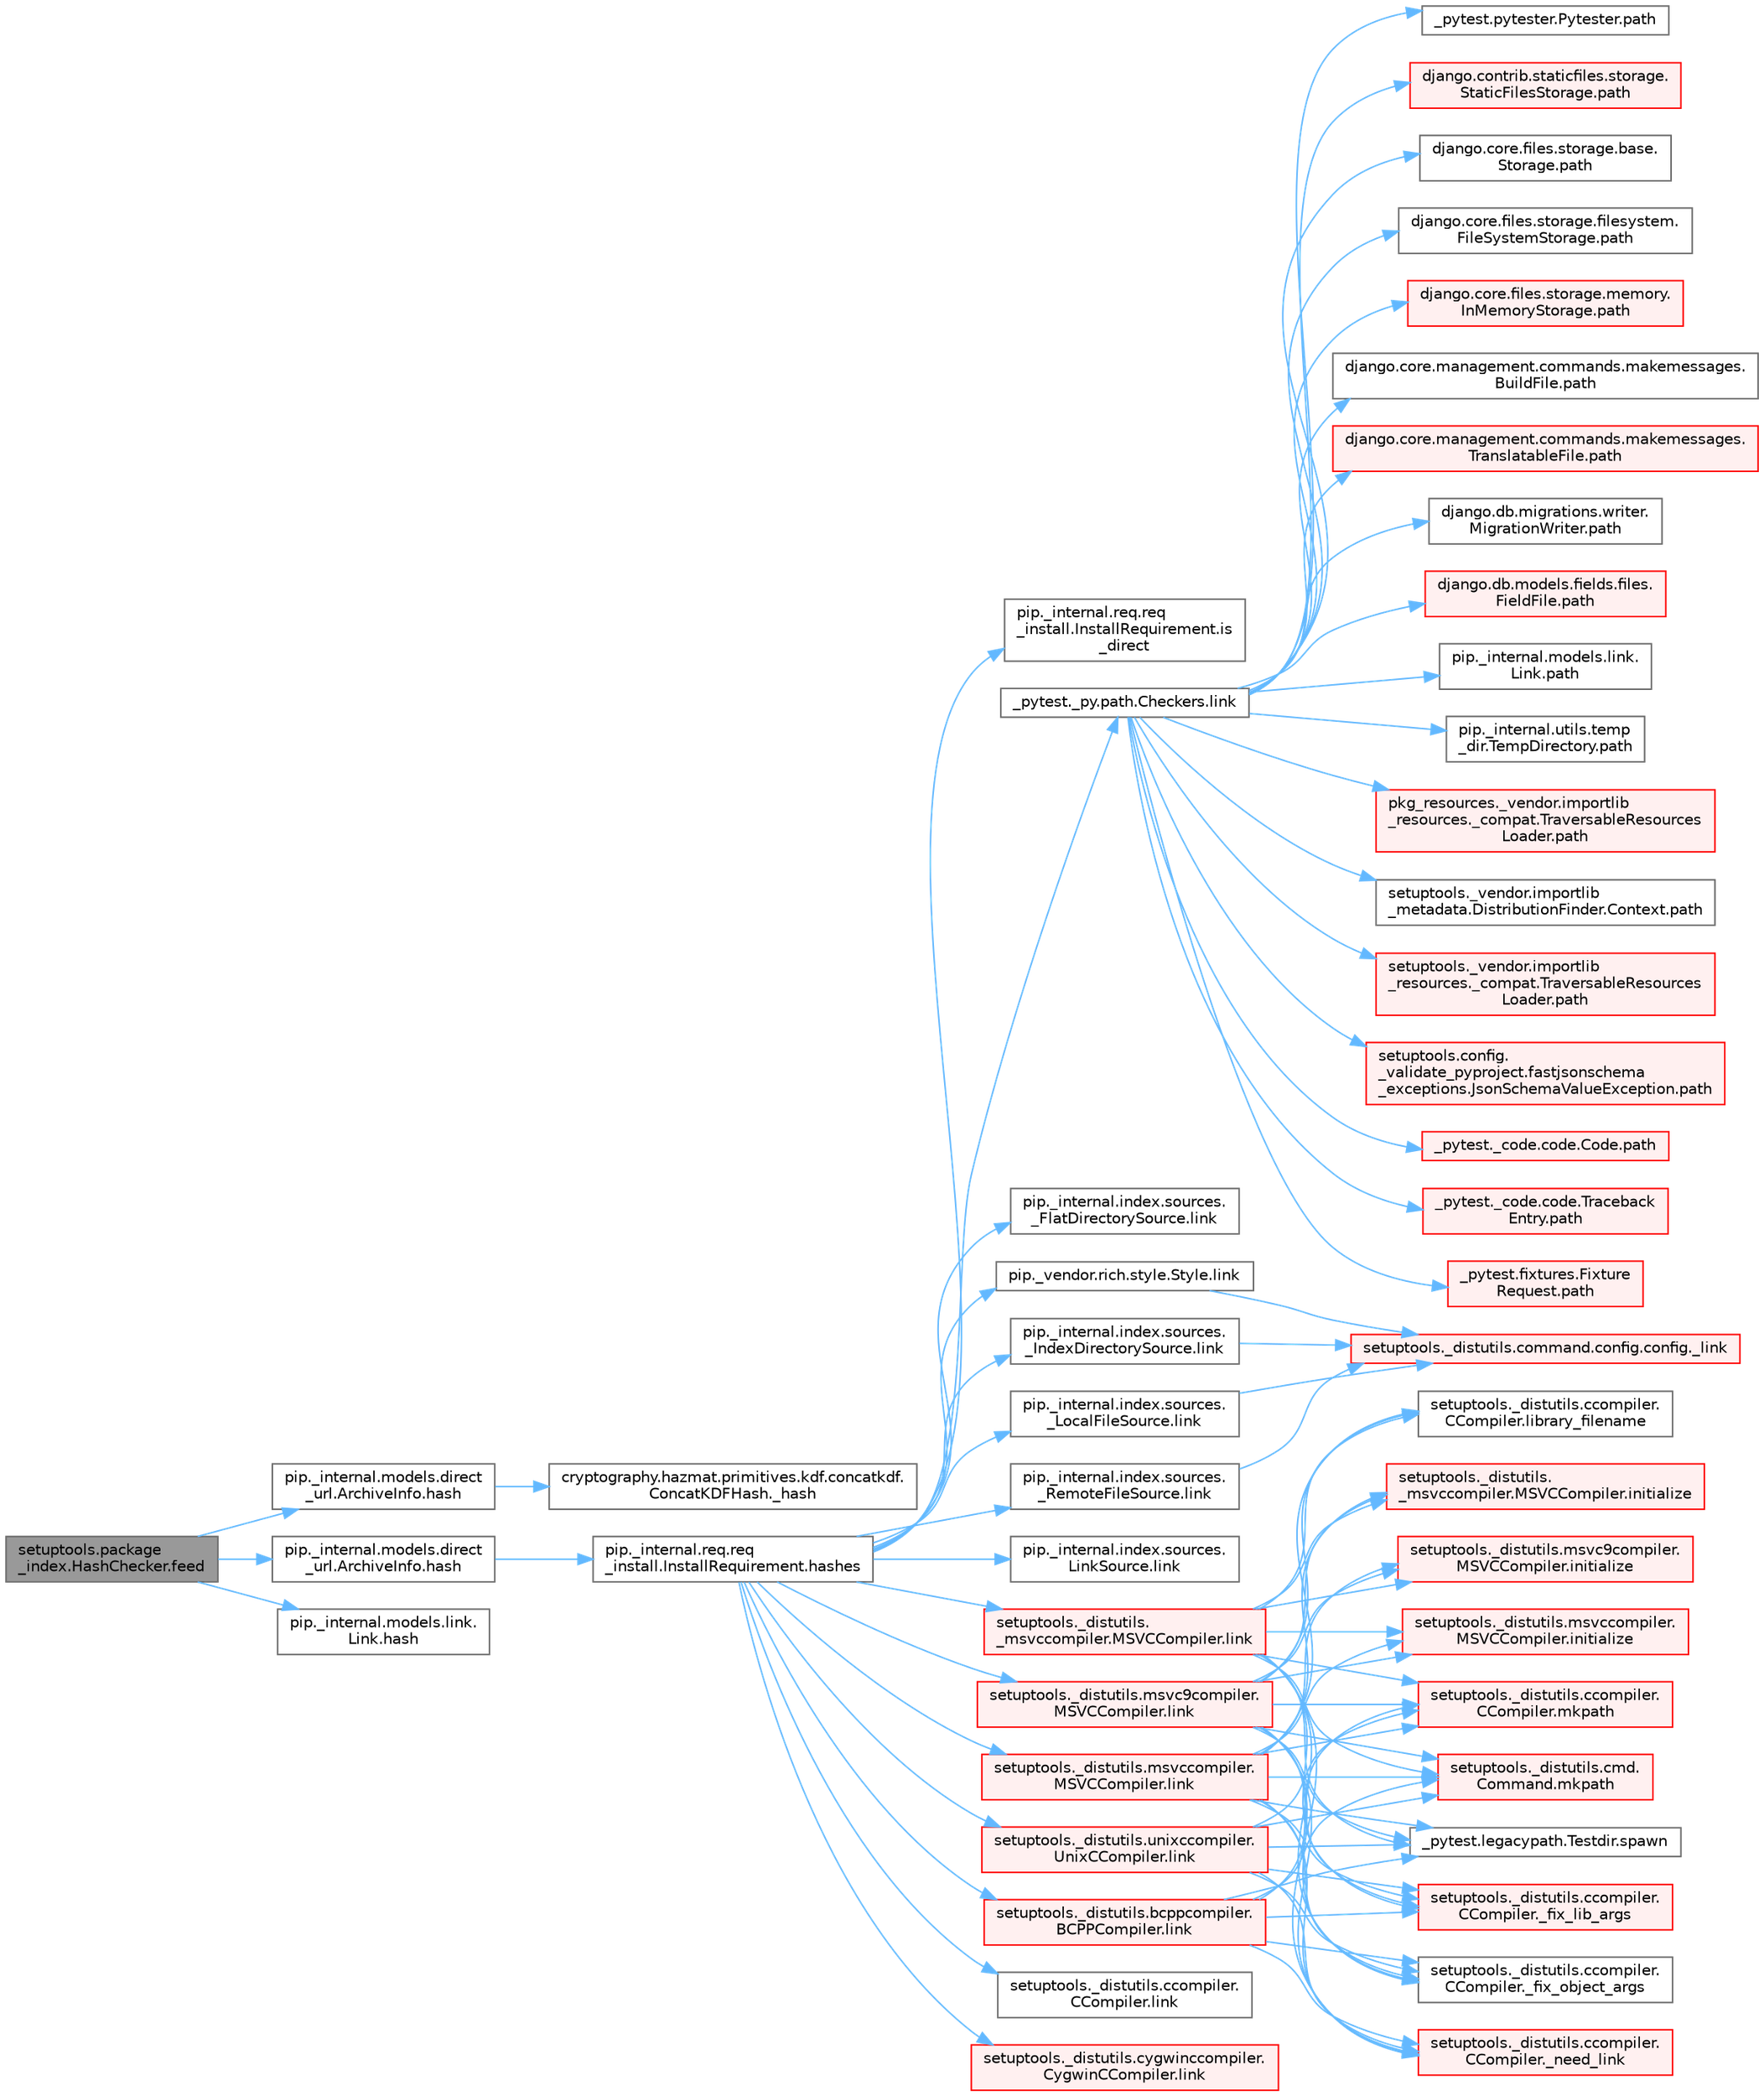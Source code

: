 digraph "setuptools.package_index.HashChecker.feed"
{
 // LATEX_PDF_SIZE
  bgcolor="transparent";
  edge [fontname=Helvetica,fontsize=10,labelfontname=Helvetica,labelfontsize=10];
  node [fontname=Helvetica,fontsize=10,shape=box,height=0.2,width=0.4];
  rankdir="LR";
  Node1 [id="Node000001",label="setuptools.package\l_index.HashChecker.feed",height=0.2,width=0.4,color="gray40", fillcolor="grey60", style="filled", fontcolor="black",tooltip=" "];
  Node1 -> Node2 [id="edge1_Node000001_Node000002",color="steelblue1",style="solid",tooltip=" "];
  Node2 [id="Node000002",label="pip._internal.models.direct\l_url.ArchiveInfo.hash",height=0.2,width=0.4,color="grey40", fillcolor="white", style="filled",URL="$classpip_1_1__internal_1_1models_1_1direct__url_1_1_archive_info.html#a0ffc8766f9e16ceac2cfcd49b67ac5c5",tooltip=" "];
  Node2 -> Node3 [id="edge2_Node000002_Node000003",color="steelblue1",style="solid",tooltip=" "];
  Node3 [id="Node000003",label="cryptography.hazmat.primitives.kdf.concatkdf.\lConcatKDFHash._hash",height=0.2,width=0.4,color="grey40", fillcolor="white", style="filled",URL="$classcryptography_1_1hazmat_1_1primitives_1_1kdf_1_1concatkdf_1_1_concat_k_d_f_hash.html#a24e3fc8bcb277c0c3d829f00edaa6c0c",tooltip=" "];
  Node1 -> Node4 [id="edge3_Node000001_Node000004",color="steelblue1",style="solid",tooltip=" "];
  Node4 [id="Node000004",label="pip._internal.models.direct\l_url.ArchiveInfo.hash",height=0.2,width=0.4,color="grey40", fillcolor="white", style="filled",URL="$classpip_1_1__internal_1_1models_1_1direct__url_1_1_archive_info.html#a57b11be2643e2f72c5d69051ce2157c8",tooltip=" "];
  Node4 -> Node5 [id="edge4_Node000004_Node000005",color="steelblue1",style="solid",tooltip=" "];
  Node5 [id="Node000005",label="pip._internal.req.req\l_install.InstallRequirement.hashes",height=0.2,width=0.4,color="grey40", fillcolor="white", style="filled",URL="$classpip_1_1__internal_1_1req_1_1req__install_1_1_install_requirement.html#acf56120e2e7c5046433147b7b496f74a",tooltip=" "];
  Node5 -> Node6 [id="edge5_Node000005_Node000006",color="steelblue1",style="solid",tooltip=" "];
  Node6 [id="Node000006",label="pip._internal.req.req\l_install.InstallRequirement.is\l_direct",height=0.2,width=0.4,color="grey40", fillcolor="white", style="filled",URL="$classpip_1_1__internal_1_1req_1_1req__install_1_1_install_requirement.html#a993a5397ebe68129739e047961282a0a",tooltip=" "];
  Node5 -> Node7 [id="edge6_Node000005_Node000007",color="steelblue1",style="solid",tooltip=" "];
  Node7 [id="Node000007",label="_pytest._py.path.Checkers.link",height=0.2,width=0.4,color="grey40", fillcolor="white", style="filled",URL="$class__pytest_1_1__py_1_1path_1_1_checkers.html#ae1bb1d33ce71e6e6c8cfbee302c75d21",tooltip=" "];
  Node7 -> Node8 [id="edge7_Node000007_Node000008",color="steelblue1",style="solid",tooltip=" "];
  Node8 [id="Node000008",label="_pytest._code.code.Code.path",height=0.2,width=0.4,color="red", fillcolor="#FFF0F0", style="filled",URL="$class__pytest_1_1__code_1_1code_1_1_code.html#a1dae55e90750fe77c7517f806a14d864",tooltip=" "];
  Node7 -> Node20 [id="edge8_Node000007_Node000020",color="steelblue1",style="solid",tooltip=" "];
  Node20 [id="Node000020",label="_pytest._code.code.Traceback\lEntry.path",height=0.2,width=0.4,color="red", fillcolor="#FFF0F0", style="filled",URL="$class__pytest_1_1__code_1_1code_1_1_traceback_entry.html#a5a88b9ae4623733566450a9e7d8387c0",tooltip=" "];
  Node7 -> Node22 [id="edge9_Node000007_Node000022",color="steelblue1",style="solid",tooltip=" "];
  Node22 [id="Node000022",label="_pytest.fixtures.Fixture\lRequest.path",height=0.2,width=0.4,color="red", fillcolor="#FFF0F0", style="filled",URL="$class__pytest_1_1fixtures_1_1_fixture_request.html#a6f6db59812d121b54cd67d5e434e1451",tooltip=" "];
  Node7 -> Node28 [id="edge10_Node000007_Node000028",color="steelblue1",style="solid",tooltip=" "];
  Node28 [id="Node000028",label="_pytest.pytester.Pytester.path",height=0.2,width=0.4,color="grey40", fillcolor="white", style="filled",URL="$class__pytest_1_1pytester_1_1_pytester.html#a403c804f74a87f5e5705774fa896cc1f",tooltip=" "];
  Node7 -> Node29 [id="edge11_Node000007_Node000029",color="steelblue1",style="solid",tooltip=" "];
  Node29 [id="Node000029",label="django.contrib.staticfiles.storage.\lStaticFilesStorage.path",height=0.2,width=0.4,color="red", fillcolor="#FFF0F0", style="filled",URL="$classdjango_1_1contrib_1_1staticfiles_1_1storage_1_1_static_files_storage.html#a4e96cc92fbde7423d1b74f3a50fc0bf6",tooltip=" "];
  Node7 -> Node475 [id="edge12_Node000007_Node000475",color="steelblue1",style="solid",tooltip=" "];
  Node475 [id="Node000475",label="django.core.files.storage.base.\lStorage.path",height=0.2,width=0.4,color="grey40", fillcolor="white", style="filled",URL="$classdjango_1_1core_1_1files_1_1storage_1_1base_1_1_storage.html#a9be8d49a55131dbbab2c5fd57f7e772c",tooltip=" "];
  Node7 -> Node476 [id="edge13_Node000007_Node000476",color="steelblue1",style="solid",tooltip=" "];
  Node476 [id="Node000476",label="django.core.files.storage.filesystem.\lFileSystemStorage.path",height=0.2,width=0.4,color="grey40", fillcolor="white", style="filled",URL="$classdjango_1_1core_1_1files_1_1storage_1_1filesystem_1_1_file_system_storage.html#abf8a7e88eedec3e1b2ea965cc0858d17",tooltip=" "];
  Node7 -> Node477 [id="edge14_Node000007_Node000477",color="steelblue1",style="solid",tooltip=" "];
  Node477 [id="Node000477",label="django.core.files.storage.memory.\lInMemoryStorage.path",height=0.2,width=0.4,color="red", fillcolor="#FFF0F0", style="filled",URL="$classdjango_1_1core_1_1files_1_1storage_1_1memory_1_1_in_memory_storage.html#a466c8e28fd11839318d2e4454b8ef89f",tooltip=" "];
  Node7 -> Node481 [id="edge15_Node000007_Node000481",color="steelblue1",style="solid",tooltip=" "];
  Node481 [id="Node000481",label="django.core.management.commands.makemessages.\lBuildFile.path",height=0.2,width=0.4,color="grey40", fillcolor="white", style="filled",URL="$classdjango_1_1core_1_1management_1_1commands_1_1makemessages_1_1_build_file.html#ac06388718e902543bc00a7c6565105fc",tooltip=" "];
  Node7 -> Node482 [id="edge16_Node000007_Node000482",color="steelblue1",style="solid",tooltip=" "];
  Node482 [id="Node000482",label="django.core.management.commands.makemessages.\lTranslatableFile.path",height=0.2,width=0.4,color="red", fillcolor="#FFF0F0", style="filled",URL="$classdjango_1_1core_1_1management_1_1commands_1_1makemessages_1_1_translatable_file.html#ad851d5e6b8a65f5915ccfd4a30fb8026",tooltip=" "];
  Node7 -> Node483 [id="edge17_Node000007_Node000483",color="steelblue1",style="solid",tooltip=" "];
  Node483 [id="Node000483",label="django.db.migrations.writer.\lMigrationWriter.path",height=0.2,width=0.4,color="grey40", fillcolor="white", style="filled",URL="$classdjango_1_1db_1_1migrations_1_1writer_1_1_migration_writer.html#a45469d67e8f80996c982470d36136184",tooltip=" "];
  Node7 -> Node484 [id="edge18_Node000007_Node000484",color="steelblue1",style="solid",tooltip=" "];
  Node484 [id="Node000484",label="django.db.models.fields.files.\lFieldFile.path",height=0.2,width=0.4,color="red", fillcolor="#FFF0F0", style="filled",URL="$classdjango_1_1db_1_1models_1_1fields_1_1files_1_1_field_file.html#ae91c4ed0643fb9bd8959d0db8eb44f80",tooltip=" "];
  Node7 -> Node580 [id="edge19_Node000007_Node000580",color="steelblue1",style="solid",tooltip=" "];
  Node580 [id="Node000580",label="pip._internal.models.link.\lLink.path",height=0.2,width=0.4,color="grey40", fillcolor="white", style="filled",URL="$classpip_1_1__internal_1_1models_1_1link_1_1_link.html#a30f454216dcb615e3ed986238490f180",tooltip=" "];
  Node7 -> Node581 [id="edge20_Node000007_Node000581",color="steelblue1",style="solid",tooltip=" "];
  Node581 [id="Node000581",label="pip._internal.utils.temp\l_dir.TempDirectory.path",height=0.2,width=0.4,color="grey40", fillcolor="white", style="filled",URL="$classpip_1_1__internal_1_1utils_1_1temp__dir_1_1_temp_directory.html#afe6b2d95c070c6570957de5696ff3a6e",tooltip=" "];
  Node7 -> Node582 [id="edge21_Node000007_Node000582",color="steelblue1",style="solid",tooltip=" "];
  Node582 [id="Node000582",label="pkg_resources._vendor.importlib\l_resources._compat.TraversableResources\lLoader.path",height=0.2,width=0.4,color="red", fillcolor="#FFF0F0", style="filled",URL="$classpkg__resources_1_1__vendor_1_1importlib__resources_1_1__compat_1_1_traversable_resources_loader.html#acfc17872a53cbe02f6c34eda2bb162f2",tooltip=" "];
  Node7 -> Node584 [id="edge22_Node000007_Node000584",color="steelblue1",style="solid",tooltip=" "];
  Node584 [id="Node000584",label="setuptools._vendor.importlib\l_metadata.DistributionFinder.Context.path",height=0.2,width=0.4,color="grey40", fillcolor="white", style="filled",URL="$classsetuptools_1_1__vendor_1_1importlib__metadata_1_1_distribution_finder_1_1_context.html#a84a429ddce40738ea5c0edb53799ee8d",tooltip=" "];
  Node7 -> Node585 [id="edge23_Node000007_Node000585",color="steelblue1",style="solid",tooltip=" "];
  Node585 [id="Node000585",label="setuptools._vendor.importlib\l_resources._compat.TraversableResources\lLoader.path",height=0.2,width=0.4,color="red", fillcolor="#FFF0F0", style="filled",URL="$classsetuptools_1_1__vendor_1_1importlib__resources_1_1__compat_1_1_traversable_resources_loader.html#a9b9cf5b6723d48f7a779b6ae71d53699",tooltip=" "];
  Node7 -> Node586 [id="edge24_Node000007_Node000586",color="steelblue1",style="solid",tooltip=" "];
  Node586 [id="Node000586",label="setuptools.config.\l_validate_pyproject.fastjsonschema\l_exceptions.JsonSchemaValueException.path",height=0.2,width=0.4,color="red", fillcolor="#FFF0F0", style="filled",URL="$classsetuptools_1_1config_1_1__validate__pyproject_1_1fastjsonschema__exceptions_1_1_json_schema_value_exception.html#a59179b3d1dc16c7087530bbc10bcf857",tooltip=" "];
  Node5 -> Node4440 [id="edge25_Node000005_Node004440",color="steelblue1",style="solid",tooltip=" "];
  Node4440 [id="Node004440",label="pip._internal.index.sources.\l_FlatDirectorySource.link",height=0.2,width=0.4,color="grey40", fillcolor="white", style="filled",URL="$classpip_1_1__internal_1_1index_1_1sources_1_1___flat_directory_source.html#a72114eb0d8af85d9e3e48aecdebe9884",tooltip=" "];
  Node5 -> Node4441 [id="edge26_Node000005_Node004441",color="steelblue1",style="solid",tooltip=" "];
  Node4441 [id="Node004441",label="pip._internal.index.sources.\l_IndexDirectorySource.link",height=0.2,width=0.4,color="grey40", fillcolor="white", style="filled",URL="$classpip_1_1__internal_1_1index_1_1sources_1_1___index_directory_source.html#a1f71a0b21e5744c2aec54ff5ed0b1d61",tooltip=" "];
  Node4441 -> Node2618 [id="edge27_Node004441_Node002618",color="steelblue1",style="solid",tooltip=" "];
  Node2618 [id="Node002618",label="setuptools._distutils.command.config.config._link",height=0.2,width=0.4,color="red", fillcolor="#FFF0F0", style="filled",URL="$classsetuptools_1_1__distutils_1_1command_1_1config_1_1config.html#a6428c1b2877435a2dc61c8b7f902027d",tooltip=" "];
  Node5 -> Node4442 [id="edge28_Node000005_Node004442",color="steelblue1",style="solid",tooltip=" "];
  Node4442 [id="Node004442",label="pip._internal.index.sources.\l_LocalFileSource.link",height=0.2,width=0.4,color="grey40", fillcolor="white", style="filled",URL="$classpip_1_1__internal_1_1index_1_1sources_1_1___local_file_source.html#a7245056ba93c5e70dfcc739a21d2db61",tooltip=" "];
  Node4442 -> Node2618 [id="edge29_Node004442_Node002618",color="steelblue1",style="solid",tooltip=" "];
  Node5 -> Node4443 [id="edge30_Node000005_Node004443",color="steelblue1",style="solid",tooltip=" "];
  Node4443 [id="Node004443",label="pip._internal.index.sources.\l_RemoteFileSource.link",height=0.2,width=0.4,color="grey40", fillcolor="white", style="filled",URL="$classpip_1_1__internal_1_1index_1_1sources_1_1___remote_file_source.html#a33ac3f66b6928ff6f76408d71d9f49ca",tooltip=" "];
  Node4443 -> Node2618 [id="edge31_Node004443_Node002618",color="steelblue1",style="solid",tooltip=" "];
  Node5 -> Node4444 [id="edge32_Node000005_Node004444",color="steelblue1",style="solid",tooltip=" "];
  Node4444 [id="Node004444",label="pip._internal.index.sources.\lLinkSource.link",height=0.2,width=0.4,color="grey40", fillcolor="white", style="filled",URL="$classpip_1_1__internal_1_1index_1_1sources_1_1_link_source.html#ace307062828f2ac764322297128ed112",tooltip=" "];
  Node5 -> Node4445 [id="edge33_Node000005_Node004445",color="steelblue1",style="solid",tooltip=" "];
  Node4445 [id="Node004445",label="pip._vendor.rich.style.Style.link",height=0.2,width=0.4,color="grey40", fillcolor="white", style="filled",URL="$classpip_1_1__vendor_1_1rich_1_1style_1_1_style.html#a5e26eff41ad8f16c69b784625ad5c61d",tooltip=" "];
  Node4445 -> Node2618 [id="edge34_Node004445_Node002618",color="steelblue1",style="solid",tooltip=" "];
  Node5 -> Node4446 [id="edge35_Node000005_Node004446",color="steelblue1",style="solid",tooltip=" "];
  Node4446 [id="Node004446",label="setuptools._distutils.\l_msvccompiler.MSVCCompiler.link",height=0.2,width=0.4,color="red", fillcolor="#FFF0F0", style="filled",URL="$classsetuptools_1_1__distutils_1_1__msvccompiler_1_1_m_s_v_c_compiler.html#aefba9a19cc1d7316a3755f96f4def5f7",tooltip=" "];
  Node4446 -> Node4447 [id="edge36_Node004446_Node004447",color="steelblue1",style="solid",tooltip=" "];
  Node4447 [id="Node004447",label="setuptools._distutils.ccompiler.\lCCompiler._fix_lib_args",height=0.2,width=0.4,color="red", fillcolor="#FFF0F0", style="filled",URL="$classsetuptools_1_1__distutils_1_1ccompiler_1_1_c_compiler.html#a7a2f98279b1c74840aa7301ea39f550c",tooltip=" "];
  Node4446 -> Node4448 [id="edge37_Node004446_Node004448",color="steelblue1",style="solid",tooltip=" "];
  Node4448 [id="Node004448",label="setuptools._distutils.ccompiler.\lCCompiler._fix_object_args",height=0.2,width=0.4,color="grey40", fillcolor="white", style="filled",URL="$classsetuptools_1_1__distutils_1_1ccompiler_1_1_c_compiler.html#ae049a81a4554f50bdc2ecbd7cf1f0696",tooltip=" "];
  Node4446 -> Node4449 [id="edge38_Node004446_Node004449",color="steelblue1",style="solid",tooltip=" "];
  Node4449 [id="Node004449",label="setuptools._distutils.ccompiler.\lCCompiler._need_link",height=0.2,width=0.4,color="red", fillcolor="#FFF0F0", style="filled",URL="$classsetuptools_1_1__distutils_1_1ccompiler_1_1_c_compiler.html#a53f61387a6cf8194a0159faa49e88d63",tooltip=" "];
  Node4446 -> Node4450 [id="edge39_Node004446_Node004450",color="steelblue1",style="solid",tooltip=" "];
  Node4450 [id="Node004450",label="setuptools._distutils.\l_msvccompiler.MSVCCompiler.initialize",height=0.2,width=0.4,color="red", fillcolor="#FFF0F0", style="filled",URL="$classsetuptools_1_1__distutils_1_1__msvccompiler_1_1_m_s_v_c_compiler.html#a43401b9cd5fe5aa3b85704cff01fda01",tooltip=" "];
  Node4446 -> Node4457 [id="edge40_Node004446_Node004457",color="steelblue1",style="solid",tooltip=" "];
  Node4457 [id="Node004457",label="setuptools._distutils.msvc9compiler.\lMSVCCompiler.initialize",height=0.2,width=0.4,color="red", fillcolor="#FFF0F0", style="filled",URL="$classsetuptools_1_1__distutils_1_1msvc9compiler_1_1_m_s_v_c_compiler.html#a94f057de1dc9158080035d0acd89412f",tooltip=" "];
  Node4446 -> Node4460 [id="edge41_Node004446_Node004460",color="steelblue1",style="solid",tooltip=" "];
  Node4460 [id="Node004460",label="setuptools._distutils.msvccompiler.\lMSVCCompiler.initialize",height=0.2,width=0.4,color="red", fillcolor="#FFF0F0", style="filled",URL="$classsetuptools_1_1__distutils_1_1msvccompiler_1_1_m_s_v_c_compiler.html#a622c75ec314a3e866578248e9bfcef28",tooltip=" "];
  Node4446 -> Node4461 [id="edge42_Node004446_Node004461",color="steelblue1",style="solid",tooltip=" "];
  Node4461 [id="Node004461",label="setuptools._distutils.ccompiler.\lCCompiler.library_filename",height=0.2,width=0.4,color="grey40", fillcolor="white", style="filled",URL="$classsetuptools_1_1__distutils_1_1ccompiler_1_1_c_compiler.html#ad5c495d86dc0a8953c39e94c87a458c9",tooltip=" "];
  Node4446 -> Node4462 [id="edge43_Node004446_Node004462",color="steelblue1",style="solid",tooltip=" "];
  Node4462 [id="Node004462",label="setuptools._distutils.ccompiler.\lCCompiler.mkpath",height=0.2,width=0.4,color="red", fillcolor="#FFF0F0", style="filled",URL="$classsetuptools_1_1__distutils_1_1ccompiler_1_1_c_compiler.html#a84a377626d580d0a9c7af626de535910",tooltip=" "];
  Node4446 -> Node4463 [id="edge44_Node004446_Node004463",color="steelblue1",style="solid",tooltip=" "];
  Node4463 [id="Node004463",label="setuptools._distutils.cmd.\lCommand.mkpath",height=0.2,width=0.4,color="red", fillcolor="#FFF0F0", style="filled",URL="$classsetuptools_1_1__distutils_1_1cmd_1_1_command.html#ac5192d4d0c02e64755ea4a522d48c4ab",tooltip=" "];
  Node4446 -> Node2628 [id="edge45_Node004446_Node002628",color="steelblue1",style="solid",tooltip=" "];
  Node2628 [id="Node002628",label="_pytest.legacypath.Testdir.spawn",height=0.2,width=0.4,color="grey40", fillcolor="white", style="filled",URL="$class__pytest_1_1legacypath_1_1_testdir.html#a7b90d7cbf3ce3f79ac2880b56ffe3c9c",tooltip=" "];
  Node5 -> Node4464 [id="edge46_Node000005_Node004464",color="steelblue1",style="solid",tooltip=" "];
  Node4464 [id="Node004464",label="setuptools._distutils.bcppcompiler.\lBCPPCompiler.link",height=0.2,width=0.4,color="red", fillcolor="#FFF0F0", style="filled",URL="$classsetuptools_1_1__distutils_1_1bcppcompiler_1_1_b_c_p_p_compiler.html#a9207773d36ecabdd197469c6dcff5e41",tooltip=" "];
  Node4464 -> Node4447 [id="edge47_Node004464_Node004447",color="steelblue1",style="solid",tooltip=" "];
  Node4464 -> Node4448 [id="edge48_Node004464_Node004448",color="steelblue1",style="solid",tooltip=" "];
  Node4464 -> Node4449 [id="edge49_Node004464_Node004449",color="steelblue1",style="solid",tooltip=" "];
  Node4464 -> Node4462 [id="edge50_Node004464_Node004462",color="steelblue1",style="solid",tooltip=" "];
  Node4464 -> Node4463 [id="edge51_Node004464_Node004463",color="steelblue1",style="solid",tooltip=" "];
  Node4464 -> Node2628 [id="edge52_Node004464_Node002628",color="steelblue1",style="solid",tooltip=" "];
  Node5 -> Node4514 [id="edge53_Node000005_Node004514",color="steelblue1",style="solid",tooltip=" "];
  Node4514 [id="Node004514",label="setuptools._distutils.ccompiler.\lCCompiler.link",height=0.2,width=0.4,color="grey40", fillcolor="white", style="filled",URL="$classsetuptools_1_1__distutils_1_1ccompiler_1_1_c_compiler.html#afd4eb4b2ab5d1b5fdcea1e56f4c35c0b",tooltip=" "];
  Node5 -> Node4515 [id="edge54_Node000005_Node004515",color="steelblue1",style="solid",tooltip=" "];
  Node4515 [id="Node004515",label="setuptools._distutils.cygwinccompiler.\lCygwinCCompiler.link",height=0.2,width=0.4,color="red", fillcolor="#FFF0F0", style="filled",URL="$classsetuptools_1_1__distutils_1_1cygwinccompiler_1_1_cygwin_c_compiler.html#a90d2f2ffa74da0002fe22b41afc2cc2f",tooltip=" "];
  Node5 -> Node4516 [id="edge55_Node000005_Node004516",color="steelblue1",style="solid",tooltip=" "];
  Node4516 [id="Node004516",label="setuptools._distutils.msvc9compiler.\lMSVCCompiler.link",height=0.2,width=0.4,color="red", fillcolor="#FFF0F0", style="filled",URL="$classsetuptools_1_1__distutils_1_1msvc9compiler_1_1_m_s_v_c_compiler.html#a0c96b6aa97f0cccac88db8bc4220274f",tooltip=" "];
  Node4516 -> Node4447 [id="edge56_Node004516_Node004447",color="steelblue1",style="solid",tooltip=" "];
  Node4516 -> Node4448 [id="edge57_Node004516_Node004448",color="steelblue1",style="solid",tooltip=" "];
  Node4516 -> Node4449 [id="edge58_Node004516_Node004449",color="steelblue1",style="solid",tooltip=" "];
  Node4516 -> Node4450 [id="edge59_Node004516_Node004450",color="steelblue1",style="solid",tooltip=" "];
  Node4516 -> Node4457 [id="edge60_Node004516_Node004457",color="steelblue1",style="solid",tooltip=" "];
  Node4516 -> Node4460 [id="edge61_Node004516_Node004460",color="steelblue1",style="solid",tooltip=" "];
  Node4516 -> Node4461 [id="edge62_Node004516_Node004461",color="steelblue1",style="solid",tooltip=" "];
  Node4516 -> Node4462 [id="edge63_Node004516_Node004462",color="steelblue1",style="solid",tooltip=" "];
  Node4516 -> Node4463 [id="edge64_Node004516_Node004463",color="steelblue1",style="solid",tooltip=" "];
  Node4516 -> Node2628 [id="edge65_Node004516_Node002628",color="steelblue1",style="solid",tooltip=" "];
  Node5 -> Node4520 [id="edge66_Node000005_Node004520",color="steelblue1",style="solid",tooltip=" "];
  Node4520 [id="Node004520",label="setuptools._distutils.msvccompiler.\lMSVCCompiler.link",height=0.2,width=0.4,color="red", fillcolor="#FFF0F0", style="filled",URL="$classsetuptools_1_1__distutils_1_1msvccompiler_1_1_m_s_v_c_compiler.html#a99e371debe387deabeae0b75e3b70af5",tooltip=" "];
  Node4520 -> Node4447 [id="edge67_Node004520_Node004447",color="steelblue1",style="solid",tooltip=" "];
  Node4520 -> Node4448 [id="edge68_Node004520_Node004448",color="steelblue1",style="solid",tooltip=" "];
  Node4520 -> Node4449 [id="edge69_Node004520_Node004449",color="steelblue1",style="solid",tooltip=" "];
  Node4520 -> Node4450 [id="edge70_Node004520_Node004450",color="steelblue1",style="solid",tooltip=" "];
  Node4520 -> Node4457 [id="edge71_Node004520_Node004457",color="steelblue1",style="solid",tooltip=" "];
  Node4520 -> Node4460 [id="edge72_Node004520_Node004460",color="steelblue1",style="solid",tooltip=" "];
  Node4520 -> Node4461 [id="edge73_Node004520_Node004461",color="steelblue1",style="solid",tooltip=" "];
  Node4520 -> Node4462 [id="edge74_Node004520_Node004462",color="steelblue1",style="solid",tooltip=" "];
  Node4520 -> Node4463 [id="edge75_Node004520_Node004463",color="steelblue1",style="solid",tooltip=" "];
  Node4520 -> Node2628 [id="edge76_Node004520_Node002628",color="steelblue1",style="solid",tooltip=" "];
  Node5 -> Node4521 [id="edge77_Node000005_Node004521",color="steelblue1",style="solid",tooltip=" "];
  Node4521 [id="Node004521",label="setuptools._distutils.unixccompiler.\lUnixCCompiler.link",height=0.2,width=0.4,color="red", fillcolor="#FFF0F0", style="filled",URL="$classsetuptools_1_1__distutils_1_1unixccompiler_1_1_unix_c_compiler.html#a77a8b7a9acb4b236ba8cfc5c2f8dac7d",tooltip=" "];
  Node4521 -> Node4447 [id="edge78_Node004521_Node004447",color="steelblue1",style="solid",tooltip=" "];
  Node4521 -> Node4448 [id="edge79_Node004521_Node004448",color="steelblue1",style="solid",tooltip=" "];
  Node4521 -> Node4449 [id="edge80_Node004521_Node004449",color="steelblue1",style="solid",tooltip=" "];
  Node4521 -> Node4462 [id="edge81_Node004521_Node004462",color="steelblue1",style="solid",tooltip=" "];
  Node4521 -> Node4463 [id="edge82_Node004521_Node004463",color="steelblue1",style="solid",tooltip=" "];
  Node4521 -> Node2628 [id="edge83_Node004521_Node002628",color="steelblue1",style="solid",tooltip=" "];
  Node1 -> Node3923 [id="edge84_Node000001_Node003923",color="steelblue1",style="solid",tooltip=" "];
  Node3923 [id="Node003923",label="pip._internal.models.link.\lLink.hash",height=0.2,width=0.4,color="grey40", fillcolor="white", style="filled",URL="$classpip_1_1__internal_1_1models_1_1link_1_1_link.html#a9d79621efd16f7c320ee3fdd6d8585b5",tooltip=" "];
}
